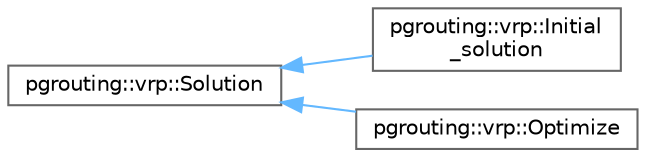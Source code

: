 digraph "Graphical Class Hierarchy"
{
 // LATEX_PDF_SIZE
  bgcolor="transparent";
  edge [fontname=Helvetica,fontsize=10,labelfontname=Helvetica,labelfontsize=10];
  node [fontname=Helvetica,fontsize=10,shape=box,height=0.2,width=0.4];
  rankdir="LR";
  Node0 [id="Node000000",label="pgrouting::vrp::Solution",height=0.2,width=0.4,color="grey40", fillcolor="white", style="filled",URL="$classpgrouting_1_1vrp_1_1Solution.html",tooltip=" "];
  Node0 -> Node1 [id="edge39_Node000000_Node000001",dir="back",color="steelblue1",style="solid",tooltip=" "];
  Node1 [id="Node000001",label="pgrouting::vrp::Initial\l_solution",height=0.2,width=0.4,color="grey40", fillcolor="white", style="filled",URL="$classpgrouting_1_1vrp_1_1Initial__solution.html",tooltip=" "];
  Node0 -> Node2 [id="edge40_Node000000_Node000002",dir="back",color="steelblue1",style="solid",tooltip=" "];
  Node2 [id="Node000002",label="pgrouting::vrp::Optimize",height=0.2,width=0.4,color="grey40", fillcolor="white", style="filled",URL="$classpgrouting_1_1vrp_1_1Optimize.html",tooltip=" "];
}
